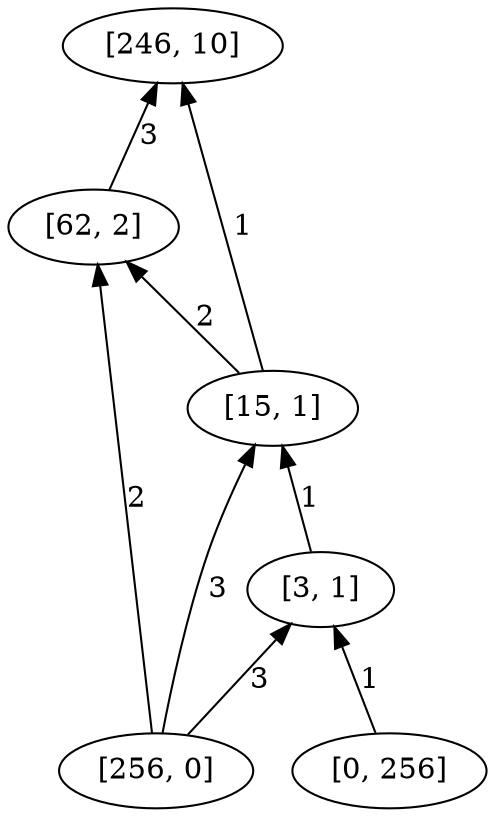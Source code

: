 digraph "DD" { 
rankdir = "BT" 
graph [ ordering = "out"];
5001 -> 2[label = "2"];
5001 -> 3[label = "3"];
5001 -> 4[label = "3"];
5002 -> 4[label = "1"];
2 -> 1[label = "3"];
3 -> 1[label = "1"];
3 -> 2[label = "2"];
4 -> 3[label = "1"];
5001 [label = "[256, 0]",  shape = oval]
5002 [label = "[0, 256]",  shape = oval]
1 [label = "[246, 10]",  shape = oval]
2 [label = "[62, 2]",  shape = oval]
3 [label = "[15, 1]",  shape = oval]
4 [label = "[3, 1]",  shape = oval]
}

